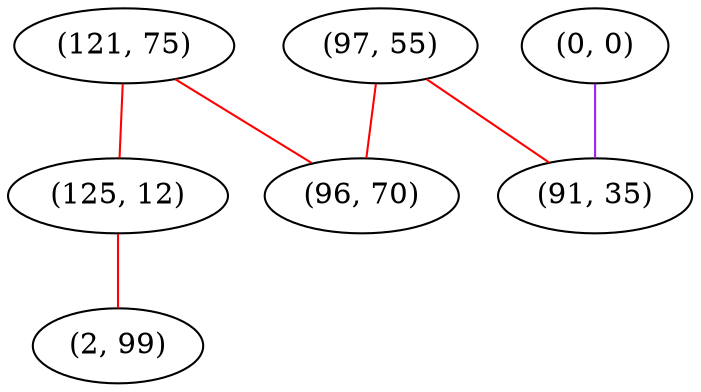 graph "" {
"(121, 75)";
"(97, 55)";
"(96, 70)";
"(125, 12)";
"(0, 0)";
"(2, 99)";
"(91, 35)";
"(121, 75)" -- "(96, 70)"  [color=red, key=0, weight=1];
"(121, 75)" -- "(125, 12)"  [color=red, key=0, weight=1];
"(97, 55)" -- "(96, 70)"  [color=red, key=0, weight=1];
"(97, 55)" -- "(91, 35)"  [color=red, key=0, weight=1];
"(125, 12)" -- "(2, 99)"  [color=red, key=0, weight=1];
"(0, 0)" -- "(91, 35)"  [color=purple, key=0, weight=4];
}
